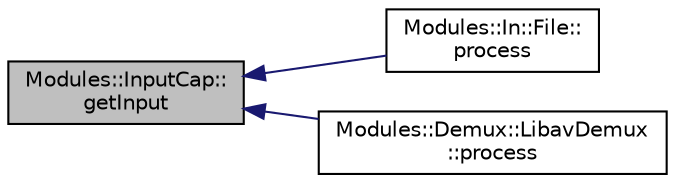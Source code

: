 digraph "Modules::InputCap::getInput"
{
 // INTERACTIVE_SVG=YES
  edge [fontname="Helvetica",fontsize="10",labelfontname="Helvetica",labelfontsize="10"];
  node [fontname="Helvetica",fontsize="10",shape=record];
  rankdir="LR";
  Node1 [label="Modules::InputCap::\lgetInput",height=0.2,width=0.4,color="black", fillcolor="grey75", style="filled", fontcolor="black"];
  Node1 -> Node2 [dir="back",color="midnightblue",fontsize="10",style="solid",fontname="Helvetica"];
  Node2 [label="Modules::In::File::\lprocess",height=0.2,width=0.4,color="black", fillcolor="white", style="filled",URL="$class_modules_1_1_in_1_1_file.html#a6e3726c7fd0a7475b85e0e69ee88505b"];
  Node1 -> Node3 [dir="back",color="midnightblue",fontsize="10",style="solid",fontname="Helvetica"];
  Node3 [label="Modules::Demux::LibavDemux\l::process",height=0.2,width=0.4,color="black", fillcolor="white", style="filled",URL="$class_modules_1_1_demux_1_1_libav_demux.html#a754cc192eef52dbbd1e2cd2bc3232242"];
}
